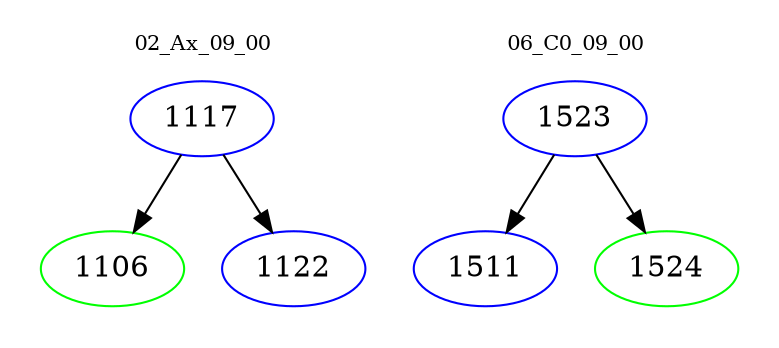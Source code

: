digraph{
subgraph cluster_0 {
color = white
label = "02_Ax_09_00";
fontsize=10;
T0_1117 [label="1117", color="blue"]
T0_1117 -> T0_1106 [color="black"]
T0_1106 [label="1106", color="green"]
T0_1117 -> T0_1122 [color="black"]
T0_1122 [label="1122", color="blue"]
}
subgraph cluster_1 {
color = white
label = "06_C0_09_00";
fontsize=10;
T1_1523 [label="1523", color="blue"]
T1_1523 -> T1_1511 [color="black"]
T1_1511 [label="1511", color="blue"]
T1_1523 -> T1_1524 [color="black"]
T1_1524 [label="1524", color="green"]
}
}
